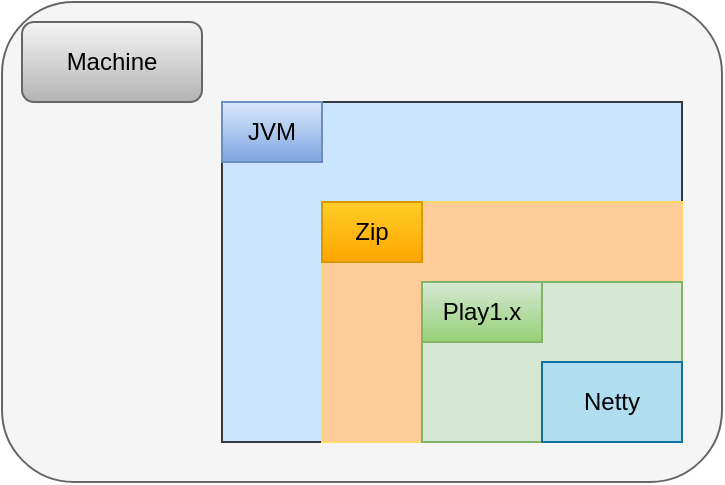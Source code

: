 <mxfile version="21.2.1" type="device">
  <diagram name="第 1 页" id="0QI93ZQ9JaF99a028iZo">
    <mxGraphModel dx="901" dy="674" grid="1" gridSize="10" guides="1" tooltips="1" connect="1" arrows="1" fold="1" page="1" pageScale="1" pageWidth="827" pageHeight="1169" math="0" shadow="0">
      <root>
        <mxCell id="0" />
        <mxCell id="1" parent="0" />
        <mxCell id="3z0sLBLn6tr13T8UEV9Q-1" value="" style="rounded=1;whiteSpace=wrap;html=1;fillColor=#f5f5f5;fontColor=#333333;strokeColor=#666666;" vertex="1" parent="1">
          <mxGeometry x="100" y="380" width="360" height="240" as="geometry" />
        </mxCell>
        <mxCell id="3z0sLBLn6tr13T8UEV9Q-2" value="" style="rounded=0;whiteSpace=wrap;html=1;fillColor=#cce5ff;strokeColor=#36393d;" vertex="1" parent="1">
          <mxGeometry x="210" y="430" width="230" height="170" as="geometry" />
        </mxCell>
        <mxCell id="3z0sLBLn6tr13T8UEV9Q-4" value="" style="rounded=0;whiteSpace=wrap;html=1;fillColor=#ffcc99;strokeColor=#FFD966;" vertex="1" parent="1">
          <mxGeometry x="260" y="480" width="180" height="120" as="geometry" />
        </mxCell>
        <mxCell id="3z0sLBLn6tr13T8UEV9Q-11" value="" style="rounded=0;whiteSpace=wrap;html=1;fillColor=#d5e8d4;strokeColor=#82b366;" vertex="1" parent="1">
          <mxGeometry x="310" y="520" width="130" height="80" as="geometry" />
        </mxCell>
        <mxCell id="3z0sLBLn6tr13T8UEV9Q-5" value="Netty" style="rounded=0;whiteSpace=wrap;html=1;fillColor=#b1ddf0;strokeColor=#10739e;" vertex="1" parent="1">
          <mxGeometry x="370" y="560" width="70" height="40" as="geometry" />
        </mxCell>
        <mxCell id="3z0sLBLn6tr13T8UEV9Q-6" value="Zip" style="rounded=0;whiteSpace=wrap;html=1;fillColor=#ffcd28;strokeColor=#d79b00;gradientColor=#ffa500;" vertex="1" parent="1">
          <mxGeometry x="260" y="480" width="50" height="30" as="geometry" />
        </mxCell>
        <mxCell id="3z0sLBLn6tr13T8UEV9Q-8" value="JVM" style="rounded=0;whiteSpace=wrap;html=1;fillColor=#dae8fc;gradientColor=#7ea6e0;strokeColor=#6c8ebf;" vertex="1" parent="1">
          <mxGeometry x="210" y="430" width="50" height="30" as="geometry" />
        </mxCell>
        <mxCell id="3z0sLBLn6tr13T8UEV9Q-9" value="Machine" style="rounded=1;whiteSpace=wrap;html=1;fillColor=#f5f5f5;gradientColor=#b3b3b3;strokeColor=#666666;" vertex="1" parent="1">
          <mxGeometry x="110" y="390" width="90" height="40" as="geometry" />
        </mxCell>
        <mxCell id="3z0sLBLn6tr13T8UEV9Q-12" value="Play1.x" style="rounded=0;whiteSpace=wrap;html=1;fillColor=#d5e8d4;gradientColor=#97d077;strokeColor=#82b366;" vertex="1" parent="1">
          <mxGeometry x="310" y="520" width="60" height="30" as="geometry" />
        </mxCell>
        <mxCell id="3z0sLBLn6tr13T8UEV9Q-13" style="edgeStyle=orthogonalEdgeStyle;rounded=0;orthogonalLoop=1;jettySize=auto;html=1;exitX=0.5;exitY=1;exitDx=0;exitDy=0;" edge="1" parent="1" source="3z0sLBLn6tr13T8UEV9Q-8" target="3z0sLBLn6tr13T8UEV9Q-8">
          <mxGeometry relative="1" as="geometry" />
        </mxCell>
      </root>
    </mxGraphModel>
  </diagram>
</mxfile>
